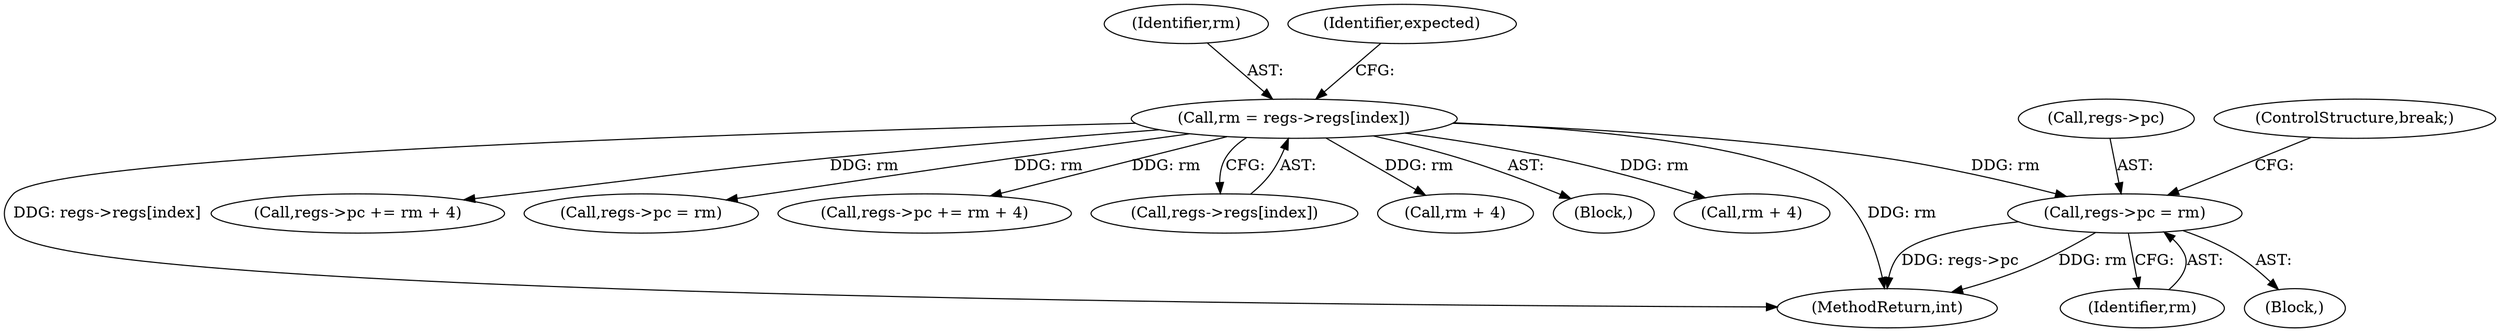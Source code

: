 digraph "0_linux_a8b0ca17b80e92faab46ee7179ba9e99ccb61233_23@pointer" {
"1000322" [label="(Call,regs->pc = rm)"];
"1000151" [label="(Call,rm = regs->regs[index])"];
"1000312" [label="(Block,)"];
"1000483" [label="(MethodReturn,int)"];
"1000221" [label="(Call,regs->pc += rm + 4)"];
"1000289" [label="(Call,regs->pc = rm)"];
"1000322" [label="(Call,regs->pc = rm)"];
"1000256" [label="(Call,regs->pc += rm + 4)"];
"1000151" [label="(Call,rm = regs->regs[index])"];
"1000326" [label="(Identifier,rm)"];
"1000152" [label="(Identifier,rm)"];
"1000323" [label="(Call,regs->pc)"];
"1000330" [label="(ControlStructure,break;)"];
"1000153" [label="(Call,regs->regs[index])"];
"1000160" [label="(Identifier,expected)"];
"1000225" [label="(Call,rm + 4)"];
"1000132" [label="(Block,)"];
"1000260" [label="(Call,rm + 4)"];
"1000322" -> "1000312"  [label="AST: "];
"1000322" -> "1000326"  [label="CFG: "];
"1000323" -> "1000322"  [label="AST: "];
"1000326" -> "1000322"  [label="AST: "];
"1000330" -> "1000322"  [label="CFG: "];
"1000322" -> "1000483"  [label="DDG: rm"];
"1000322" -> "1000483"  [label="DDG: regs->pc"];
"1000151" -> "1000322"  [label="DDG: rm"];
"1000151" -> "1000132"  [label="AST: "];
"1000151" -> "1000153"  [label="CFG: "];
"1000152" -> "1000151"  [label="AST: "];
"1000153" -> "1000151"  [label="AST: "];
"1000160" -> "1000151"  [label="CFG: "];
"1000151" -> "1000483"  [label="DDG: rm"];
"1000151" -> "1000483"  [label="DDG: regs->regs[index]"];
"1000151" -> "1000221"  [label="DDG: rm"];
"1000151" -> "1000225"  [label="DDG: rm"];
"1000151" -> "1000256"  [label="DDG: rm"];
"1000151" -> "1000260"  [label="DDG: rm"];
"1000151" -> "1000289"  [label="DDG: rm"];
}
